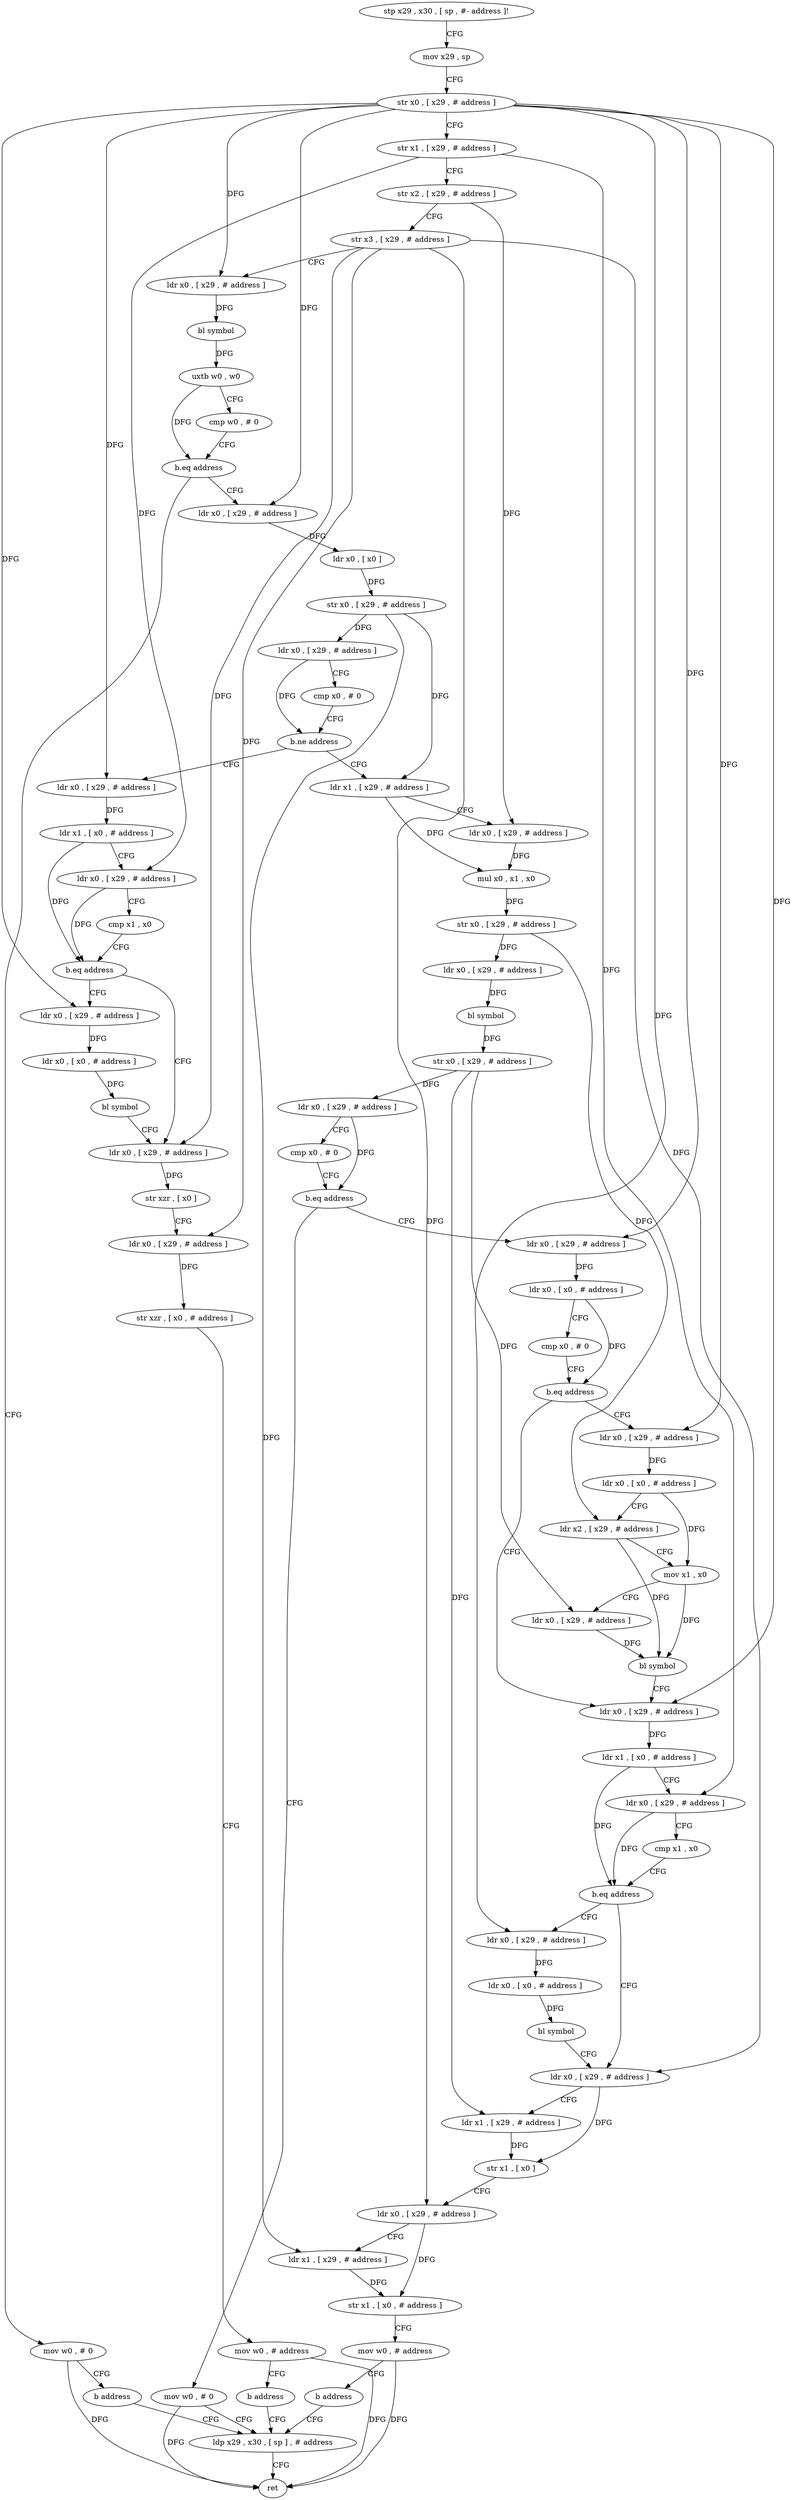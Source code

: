 digraph "func" {
"4523676" [label = "stp x29 , x30 , [ sp , #- address ]!" ]
"4523680" [label = "mov x29 , sp" ]
"4523684" [label = "str x0 , [ x29 , # address ]" ]
"4523688" [label = "str x1 , [ x29 , # address ]" ]
"4523692" [label = "str x2 , [ x29 , # address ]" ]
"4523696" [label = "str x3 , [ x29 , # address ]" ]
"4523700" [label = "ldr x0 , [ x29 , # address ]" ]
"4523704" [label = "bl symbol" ]
"4523708" [label = "uxtb w0 , w0" ]
"4523712" [label = "cmp w0 , # 0" ]
"4523716" [label = "b.eq address" ]
"4523728" [label = "ldr x0 , [ x29 , # address ]" ]
"4523720" [label = "mov w0 , # 0" ]
"4523732" [label = "ldr x0 , [ x0 ]" ]
"4523736" [label = "str x0 , [ x29 , # address ]" ]
"4523740" [label = "ldr x0 , [ x29 , # address ]" ]
"4523744" [label = "cmp x0 , # 0" ]
"4523748" [label = "b.ne address" ]
"4523808" [label = "ldr x1 , [ x29 , # address ]" ]
"4523752" [label = "ldr x0 , [ x29 , # address ]" ]
"4523724" [label = "b address" ]
"4523956" [label = "ldp x29 , x30 , [ sp ] , # address" ]
"4523812" [label = "ldr x0 , [ x29 , # address ]" ]
"4523816" [label = "mul x0 , x1 , x0" ]
"4523820" [label = "str x0 , [ x29 , # address ]" ]
"4523824" [label = "ldr x0 , [ x29 , # address ]" ]
"4523828" [label = "bl symbol" ]
"4523832" [label = "str x0 , [ x29 , # address ]" ]
"4523836" [label = "ldr x0 , [ x29 , # address ]" ]
"4523840" [label = "cmp x0 , # 0" ]
"4523844" [label = "b.eq address" ]
"4523952" [label = "mov w0 , # 0" ]
"4523848" [label = "ldr x0 , [ x29 , # address ]" ]
"4523756" [label = "ldr x1 , [ x0 , # address ]" ]
"4523760" [label = "ldr x0 , [ x29 , # address ]" ]
"4523764" [label = "cmp x1 , x0" ]
"4523768" [label = "b.eq address" ]
"4523784" [label = "ldr x0 , [ x29 , # address ]" ]
"4523772" [label = "ldr x0 , [ x29 , # address ]" ]
"4523960" [label = "ret" ]
"4523852" [label = "ldr x0 , [ x0 , # address ]" ]
"4523856" [label = "cmp x0 , # 0" ]
"4523860" [label = "b.eq address" ]
"4523888" [label = "ldr x0 , [ x29 , # address ]" ]
"4523864" [label = "ldr x0 , [ x29 , # address ]" ]
"4523788" [label = "str xzr , [ x0 ]" ]
"4523792" [label = "ldr x0 , [ x29 , # address ]" ]
"4523796" [label = "str xzr , [ x0 , # address ]" ]
"4523800" [label = "mov w0 , # address" ]
"4523804" [label = "b address" ]
"4523776" [label = "ldr x0 , [ x0 , # address ]" ]
"4523780" [label = "bl symbol" ]
"4523892" [label = "ldr x1 , [ x0 , # address ]" ]
"4523896" [label = "ldr x0 , [ x29 , # address ]" ]
"4523900" [label = "cmp x1 , x0" ]
"4523904" [label = "b.eq address" ]
"4523920" [label = "ldr x0 , [ x29 , # address ]" ]
"4523908" [label = "ldr x0 , [ x29 , # address ]" ]
"4523868" [label = "ldr x0 , [ x0 , # address ]" ]
"4523872" [label = "ldr x2 , [ x29 , # address ]" ]
"4523876" [label = "mov x1 , x0" ]
"4523880" [label = "ldr x0 , [ x29 , # address ]" ]
"4523884" [label = "bl symbol" ]
"4523924" [label = "ldr x1 , [ x29 , # address ]" ]
"4523928" [label = "str x1 , [ x0 ]" ]
"4523932" [label = "ldr x0 , [ x29 , # address ]" ]
"4523936" [label = "ldr x1 , [ x29 , # address ]" ]
"4523940" [label = "str x1 , [ x0 , # address ]" ]
"4523944" [label = "mov w0 , # address" ]
"4523948" [label = "b address" ]
"4523912" [label = "ldr x0 , [ x0 , # address ]" ]
"4523916" [label = "bl symbol" ]
"4523676" -> "4523680" [ label = "CFG" ]
"4523680" -> "4523684" [ label = "CFG" ]
"4523684" -> "4523688" [ label = "CFG" ]
"4523684" -> "4523700" [ label = "DFG" ]
"4523684" -> "4523728" [ label = "DFG" ]
"4523684" -> "4523752" [ label = "DFG" ]
"4523684" -> "4523848" [ label = "DFG" ]
"4523684" -> "4523772" [ label = "DFG" ]
"4523684" -> "4523888" [ label = "DFG" ]
"4523684" -> "4523864" [ label = "DFG" ]
"4523684" -> "4523908" [ label = "DFG" ]
"4523688" -> "4523692" [ label = "CFG" ]
"4523688" -> "4523760" [ label = "DFG" ]
"4523688" -> "4523896" [ label = "DFG" ]
"4523692" -> "4523696" [ label = "CFG" ]
"4523692" -> "4523812" [ label = "DFG" ]
"4523696" -> "4523700" [ label = "CFG" ]
"4523696" -> "4523784" [ label = "DFG" ]
"4523696" -> "4523792" [ label = "DFG" ]
"4523696" -> "4523920" [ label = "DFG" ]
"4523696" -> "4523932" [ label = "DFG" ]
"4523700" -> "4523704" [ label = "DFG" ]
"4523704" -> "4523708" [ label = "DFG" ]
"4523708" -> "4523712" [ label = "CFG" ]
"4523708" -> "4523716" [ label = "DFG" ]
"4523712" -> "4523716" [ label = "CFG" ]
"4523716" -> "4523728" [ label = "CFG" ]
"4523716" -> "4523720" [ label = "CFG" ]
"4523728" -> "4523732" [ label = "DFG" ]
"4523720" -> "4523724" [ label = "CFG" ]
"4523720" -> "4523960" [ label = "DFG" ]
"4523732" -> "4523736" [ label = "DFG" ]
"4523736" -> "4523740" [ label = "DFG" ]
"4523736" -> "4523808" [ label = "DFG" ]
"4523736" -> "4523936" [ label = "DFG" ]
"4523740" -> "4523744" [ label = "CFG" ]
"4523740" -> "4523748" [ label = "DFG" ]
"4523744" -> "4523748" [ label = "CFG" ]
"4523748" -> "4523808" [ label = "CFG" ]
"4523748" -> "4523752" [ label = "CFG" ]
"4523808" -> "4523812" [ label = "CFG" ]
"4523808" -> "4523816" [ label = "DFG" ]
"4523752" -> "4523756" [ label = "DFG" ]
"4523724" -> "4523956" [ label = "CFG" ]
"4523956" -> "4523960" [ label = "CFG" ]
"4523812" -> "4523816" [ label = "DFG" ]
"4523816" -> "4523820" [ label = "DFG" ]
"4523820" -> "4523824" [ label = "DFG" ]
"4523820" -> "4523872" [ label = "DFG" ]
"4523824" -> "4523828" [ label = "DFG" ]
"4523828" -> "4523832" [ label = "DFG" ]
"4523832" -> "4523836" [ label = "DFG" ]
"4523832" -> "4523880" [ label = "DFG" ]
"4523832" -> "4523924" [ label = "DFG" ]
"4523836" -> "4523840" [ label = "CFG" ]
"4523836" -> "4523844" [ label = "DFG" ]
"4523840" -> "4523844" [ label = "CFG" ]
"4523844" -> "4523952" [ label = "CFG" ]
"4523844" -> "4523848" [ label = "CFG" ]
"4523952" -> "4523956" [ label = "CFG" ]
"4523952" -> "4523960" [ label = "DFG" ]
"4523848" -> "4523852" [ label = "DFG" ]
"4523756" -> "4523760" [ label = "CFG" ]
"4523756" -> "4523768" [ label = "DFG" ]
"4523760" -> "4523764" [ label = "CFG" ]
"4523760" -> "4523768" [ label = "DFG" ]
"4523764" -> "4523768" [ label = "CFG" ]
"4523768" -> "4523784" [ label = "CFG" ]
"4523768" -> "4523772" [ label = "CFG" ]
"4523784" -> "4523788" [ label = "DFG" ]
"4523772" -> "4523776" [ label = "DFG" ]
"4523852" -> "4523856" [ label = "CFG" ]
"4523852" -> "4523860" [ label = "DFG" ]
"4523856" -> "4523860" [ label = "CFG" ]
"4523860" -> "4523888" [ label = "CFG" ]
"4523860" -> "4523864" [ label = "CFG" ]
"4523888" -> "4523892" [ label = "DFG" ]
"4523864" -> "4523868" [ label = "DFG" ]
"4523788" -> "4523792" [ label = "CFG" ]
"4523792" -> "4523796" [ label = "DFG" ]
"4523796" -> "4523800" [ label = "CFG" ]
"4523800" -> "4523804" [ label = "CFG" ]
"4523800" -> "4523960" [ label = "DFG" ]
"4523804" -> "4523956" [ label = "CFG" ]
"4523776" -> "4523780" [ label = "DFG" ]
"4523780" -> "4523784" [ label = "CFG" ]
"4523892" -> "4523896" [ label = "CFG" ]
"4523892" -> "4523904" [ label = "DFG" ]
"4523896" -> "4523900" [ label = "CFG" ]
"4523896" -> "4523904" [ label = "DFG" ]
"4523900" -> "4523904" [ label = "CFG" ]
"4523904" -> "4523920" [ label = "CFG" ]
"4523904" -> "4523908" [ label = "CFG" ]
"4523920" -> "4523924" [ label = "CFG" ]
"4523920" -> "4523928" [ label = "DFG" ]
"4523908" -> "4523912" [ label = "DFG" ]
"4523868" -> "4523872" [ label = "CFG" ]
"4523868" -> "4523876" [ label = "DFG" ]
"4523872" -> "4523876" [ label = "CFG" ]
"4523872" -> "4523884" [ label = "DFG" ]
"4523876" -> "4523880" [ label = "CFG" ]
"4523876" -> "4523884" [ label = "DFG" ]
"4523880" -> "4523884" [ label = "DFG" ]
"4523884" -> "4523888" [ label = "CFG" ]
"4523924" -> "4523928" [ label = "DFG" ]
"4523928" -> "4523932" [ label = "CFG" ]
"4523932" -> "4523936" [ label = "CFG" ]
"4523932" -> "4523940" [ label = "DFG" ]
"4523936" -> "4523940" [ label = "DFG" ]
"4523940" -> "4523944" [ label = "CFG" ]
"4523944" -> "4523948" [ label = "CFG" ]
"4523944" -> "4523960" [ label = "DFG" ]
"4523948" -> "4523956" [ label = "CFG" ]
"4523912" -> "4523916" [ label = "DFG" ]
"4523916" -> "4523920" [ label = "CFG" ]
}
